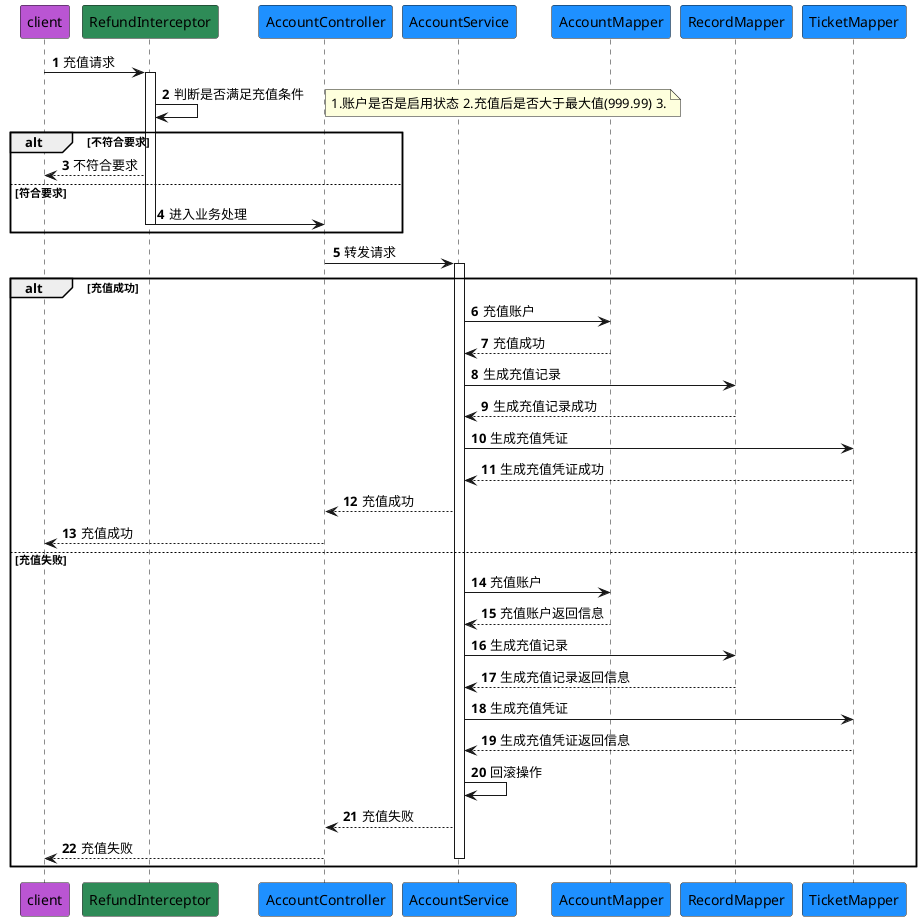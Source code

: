 '用户充值

@startuml
participant client #BA55D3
participant RefundInterceptor #2E8B57
participant AccountController #1E90FF
participant AccountService #1E90FF
participant AccountMapper #1E90FF
participant RecordMapper #1E90FF
participant TicketMapper #1E90FF

autonumber

client -> RefundInterceptor : 充值请求
activate RefundInterceptor
RefundInterceptor -> RefundInterceptor : 判断是否满足充值条件
note right: 1.账户是否是启用状态 2.充值后是否大于最大值(999.99) 3.
alt 不符合要求
    RefundInterceptor --> client : 不符合要求
else 符合要求
    RefundInterceptor -> AccountController : 进入业务处理
    deactivate RefundInterceptor
end
    AccountController -> AccountService : 转发请求
    activate AccountService

alt 充值成功
    AccountService -> AccountMapper : 充值账户
    AccountMapper --> AccountService : 充值成功
    AccountService -> RecordMapper : 生成充值记录
    RecordMapper --> AccountService : 生成充值记录成功
    AccountService -> TicketMapper : 生成充值凭证
    TicketMapper --> AccountService : 生成充值凭证成功

    AccountService --> AccountController : 充值成功
    AccountController --> client : 充值成功
else 充值失败
    AccountService -> AccountMapper : 充值账户
    AccountMapper --> AccountService : 充值账户返回信息
    AccountService -> RecordMapper : 生成充值记录
    RecordMapper --> AccountService : 生成充值记录返回信息
    AccountService -> TicketMapper : 生成充值凭证
    TicketMapper --> AccountService : 生成充值凭证返回信息

    AccountService -> AccountService : 回滚操作
    AccountService --> AccountController : 充值失败
    AccountController --> client : 充值失败
    deactivate AccountService
end
@enduml